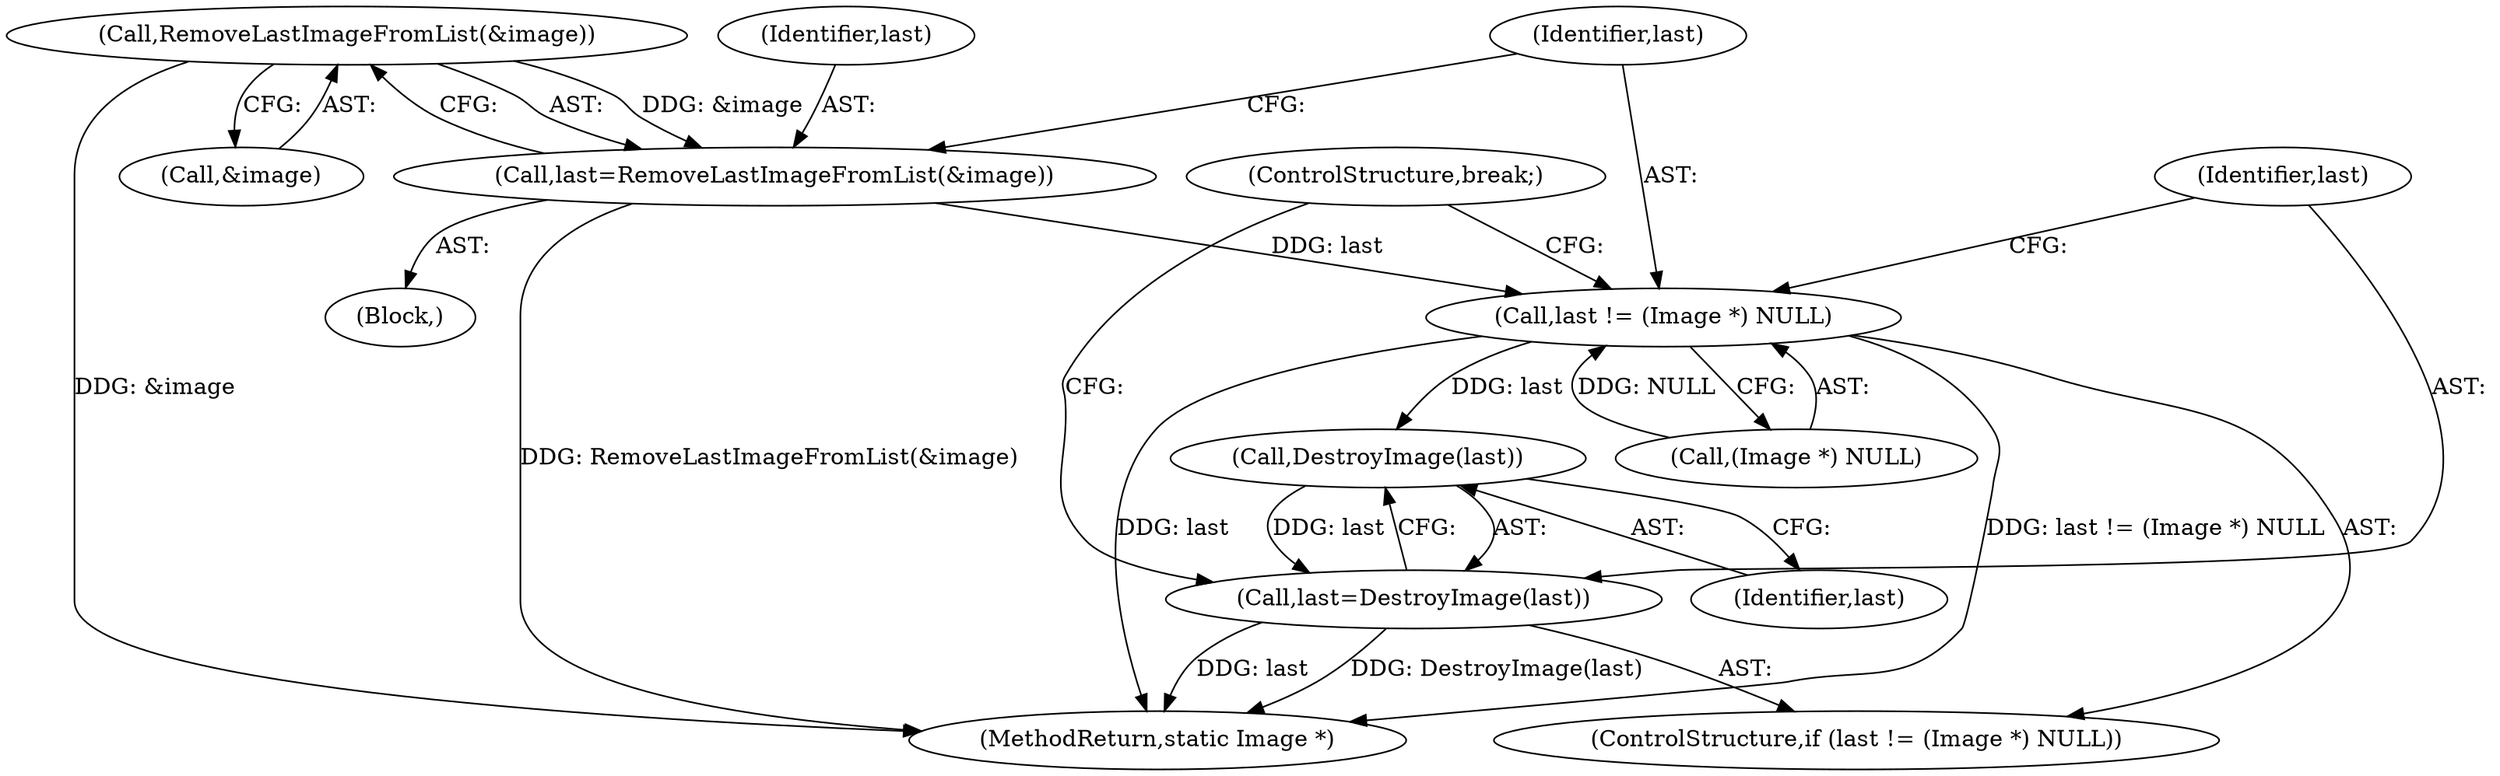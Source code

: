 digraph "0_ImageMagick_16916c8979c32765c542e216b31cee2671b7afe7@API" {
"1002607" [label="(Call,RemoveLastImageFromList(&image))"];
"1002605" [label="(Call,last=RemoveLastImageFromList(&image))"];
"1002611" [label="(Call,last != (Image *) NULL)"];
"1002618" [label="(Call,DestroyImage(last))"];
"1002616" [label="(Call,last=DestroyImage(last))"];
"1002612" [label="(Identifier,last)"];
"1002608" [label="(Call,&image)"];
"1002617" [label="(Identifier,last)"];
"1002618" [label="(Call,DestroyImage(last))"];
"1002616" [label="(Call,last=DestroyImage(last))"];
"1002619" [label="(Identifier,last)"];
"1002606" [label="(Identifier,last)"];
"1002620" [label="(ControlStructure,break;)"];
"1002605" [label="(Call,last=RemoveLastImageFromList(&image))"];
"1002603" [label="(Block,)"];
"1004568" [label="(MethodReturn,static Image *)"];
"1002613" [label="(Call,(Image *) NULL)"];
"1002607" [label="(Call,RemoveLastImageFromList(&image))"];
"1002611" [label="(Call,last != (Image *) NULL)"];
"1002610" [label="(ControlStructure,if (last != (Image *) NULL))"];
"1002607" -> "1002605"  [label="AST: "];
"1002607" -> "1002608"  [label="CFG: "];
"1002608" -> "1002607"  [label="AST: "];
"1002605" -> "1002607"  [label="CFG: "];
"1002607" -> "1004568"  [label="DDG: &image"];
"1002607" -> "1002605"  [label="DDG: &image"];
"1002605" -> "1002603"  [label="AST: "];
"1002606" -> "1002605"  [label="AST: "];
"1002612" -> "1002605"  [label="CFG: "];
"1002605" -> "1004568"  [label="DDG: RemoveLastImageFromList(&image)"];
"1002605" -> "1002611"  [label="DDG: last"];
"1002611" -> "1002610"  [label="AST: "];
"1002611" -> "1002613"  [label="CFG: "];
"1002612" -> "1002611"  [label="AST: "];
"1002613" -> "1002611"  [label="AST: "];
"1002617" -> "1002611"  [label="CFG: "];
"1002620" -> "1002611"  [label="CFG: "];
"1002611" -> "1004568"  [label="DDG: last != (Image *) NULL"];
"1002611" -> "1004568"  [label="DDG: last"];
"1002613" -> "1002611"  [label="DDG: NULL"];
"1002611" -> "1002618"  [label="DDG: last"];
"1002618" -> "1002616"  [label="AST: "];
"1002618" -> "1002619"  [label="CFG: "];
"1002619" -> "1002618"  [label="AST: "];
"1002616" -> "1002618"  [label="CFG: "];
"1002618" -> "1002616"  [label="DDG: last"];
"1002616" -> "1002610"  [label="AST: "];
"1002617" -> "1002616"  [label="AST: "];
"1002620" -> "1002616"  [label="CFG: "];
"1002616" -> "1004568"  [label="DDG: DestroyImage(last)"];
"1002616" -> "1004568"  [label="DDG: last"];
}

